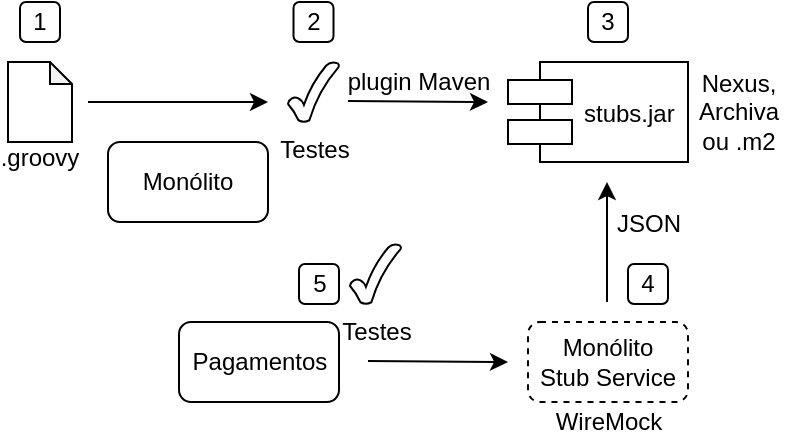 <mxfile version="12.7.0" type="device"><diagram id="RZKWr6GQ29L96f2x4Oyh" name="Page-1"><mxGraphModel dx="868" dy="497" grid="1" gridSize="10" guides="1" tooltips="1" connect="1" arrows="1" fold="1" page="1" pageScale="1" pageWidth="827" pageHeight="1169" math="0" shadow="0"><root><mxCell id="0"/><mxCell id="1" parent="0"/><mxCell id="0t49glUULcjcgEpUi_TF-1" value="Monólito" style="rounded=1;whiteSpace=wrap;html=1;" parent="1" vertex="1"><mxGeometry x="60" y="170" width="80" height="40" as="geometry"/></mxCell><mxCell id="0t49glUULcjcgEpUi_TF-3" value=".groovy" style="shape=note;whiteSpace=wrap;html=1;backgroundOutline=1;darkOpacity=0.05;size=11;verticalAlign=bottom;spacing=0;horizontal=1;spacingBottom=-15;spacingTop=0;" parent="1" vertex="1"><mxGeometry x="10" y="130" width="32" height="40" as="geometry"/></mxCell><mxCell id="0t49glUULcjcgEpUi_TF-6" value="Testes" style="verticalLabelPosition=bottom;verticalAlign=top;html=1;shape=mxgraph.basic.tick" parent="1" vertex="1"><mxGeometry x="150" y="130" width="25.5" height="30" as="geometry"/></mxCell><mxCell id="0t49glUULcjcgEpUi_TF-8" value="" style="endArrow=classic;html=1;" parent="1" edge="1"><mxGeometry width="50" height="50" relative="1" as="geometry"><mxPoint x="50" y="150" as="sourcePoint"/><mxPoint x="140" y="150" as="targetPoint"/></mxGeometry></mxCell><mxCell id="0t49glUULcjcgEpUi_TF-9" value="" style="endArrow=classic;html=1;" parent="1" edge="1"><mxGeometry width="50" height="50" relative="1" as="geometry"><mxPoint x="180" y="149.5" as="sourcePoint"/><mxPoint x="250" y="150" as="targetPoint"/></mxGeometry></mxCell><mxCell id="0t49glUULcjcgEpUi_TF-10" value="stubs.jar" style="shape=component;align=left;spacingLeft=36;" parent="1" vertex="1"><mxGeometry x="260" y="130" width="90" height="50" as="geometry"/></mxCell><mxCell id="0t49glUULcjcgEpUi_TF-11" value="Monólito&lt;br&gt;Stub Service" style="rounded=1;whiteSpace=wrap;html=1;dashed=1;" parent="1" vertex="1"><mxGeometry x="270" y="260" width="80" height="40" as="geometry"/></mxCell><mxCell id="0t49glUULcjcgEpUi_TF-12" value="" style="endArrow=classic;html=1;" parent="1" edge="1"><mxGeometry width="50" height="50" relative="1" as="geometry"><mxPoint x="309.5" y="250" as="sourcePoint"/><mxPoint x="309.5" y="190" as="targetPoint"/></mxGeometry></mxCell><mxCell id="0t49glUULcjcgEpUi_TF-13" value="Pagamentos" style="rounded=1;whiteSpace=wrap;html=1;" parent="1" vertex="1"><mxGeometry x="95.5" y="260" width="80" height="40" as="geometry"/></mxCell><mxCell id="0t49glUULcjcgEpUi_TF-14" value="Testes" style="verticalLabelPosition=bottom;verticalAlign=top;html=1;shape=mxgraph.basic.tick" parent="1" vertex="1"><mxGeometry x="181" y="221" width="25.5" height="30" as="geometry"/></mxCell><mxCell id="0t49glUULcjcgEpUi_TF-15" value="" style="endArrow=classic;html=1;" parent="1" edge="1"><mxGeometry width="50" height="50" relative="1" as="geometry"><mxPoint x="190" y="279.5" as="sourcePoint"/><mxPoint x="260" y="280" as="targetPoint"/></mxGeometry></mxCell><mxCell id="0t49glUULcjcgEpUi_TF-18" value="2" style="text;html=1;strokeColor=#000000;fillColor=none;align=center;verticalAlign=middle;whiteSpace=wrap;rounded=1;glass=1;shadow=0;comic=0;" parent="1" vertex="1"><mxGeometry x="152.75" y="100" width="20" height="20" as="geometry"/></mxCell><mxCell id="0t49glUULcjcgEpUi_TF-20" value="1" style="text;html=1;strokeColor=#000000;fillColor=none;align=center;verticalAlign=middle;whiteSpace=wrap;rounded=1;glass=1;shadow=0;comic=0;" parent="1" vertex="1"><mxGeometry x="16" y="100" width="20" height="20" as="geometry"/></mxCell><mxCell id="0t49glUULcjcgEpUi_TF-22" value="3" style="text;html=1;strokeColor=#000000;fillColor=none;align=center;verticalAlign=middle;whiteSpace=wrap;rounded=1;glass=1;shadow=0;comic=0;" parent="1" vertex="1"><mxGeometry x="300" y="100" width="20" height="20" as="geometry"/></mxCell><mxCell id="0t49glUULcjcgEpUi_TF-23" value="4" style="text;html=1;strokeColor=#000000;fillColor=none;align=center;verticalAlign=middle;whiteSpace=wrap;rounded=1;glass=1;shadow=0;comic=0;" parent="1" vertex="1"><mxGeometry x="320" y="231" width="20" height="20" as="geometry"/></mxCell><mxCell id="0t49glUULcjcgEpUi_TF-25" value="5" style="text;html=1;strokeColor=#000000;fillColor=none;align=center;verticalAlign=middle;whiteSpace=wrap;rounded=1;glass=1;shadow=0;comic=0;" parent="1" vertex="1"><mxGeometry x="155.5" y="231" width="20" height="20" as="geometry"/></mxCell><mxCell id="0t49glUULcjcgEpUi_TF-26" value="WireMock" style="text;html=1;align=center;verticalAlign=middle;resizable=0;points=[];autosize=1;" parent="1" vertex="1"><mxGeometry x="275" y="300" width="70" height="20" as="geometry"/></mxCell><mxCell id="0t49glUULcjcgEpUi_TF-28" value="JSON" style="text;html=1;align=center;verticalAlign=middle;resizable=0;points=[];autosize=1;" parent="1" vertex="1"><mxGeometry x="305" y="201" width="50" height="20" as="geometry"/></mxCell><mxCell id="0t49glUULcjcgEpUi_TF-29" value="plugin Maven" style="text;html=1;align=center;verticalAlign=middle;resizable=0;points=[];autosize=1;" parent="1" vertex="1"><mxGeometry x="170" y="130" width="90" height="20" as="geometry"/></mxCell><mxCell id="0t49glUULcjcgEpUi_TF-30" value="Nexus,&lt;br&gt;Archiva&lt;br&gt;ou .m2" style="text;html=1;align=center;verticalAlign=middle;resizable=0;points=[];autosize=1;labelPosition=center;verticalLabelPosition=middle;" parent="1" vertex="1"><mxGeometry x="345" y="130" width="60" height="50" as="geometry"/></mxCell></root></mxGraphModel></diagram></mxfile>
